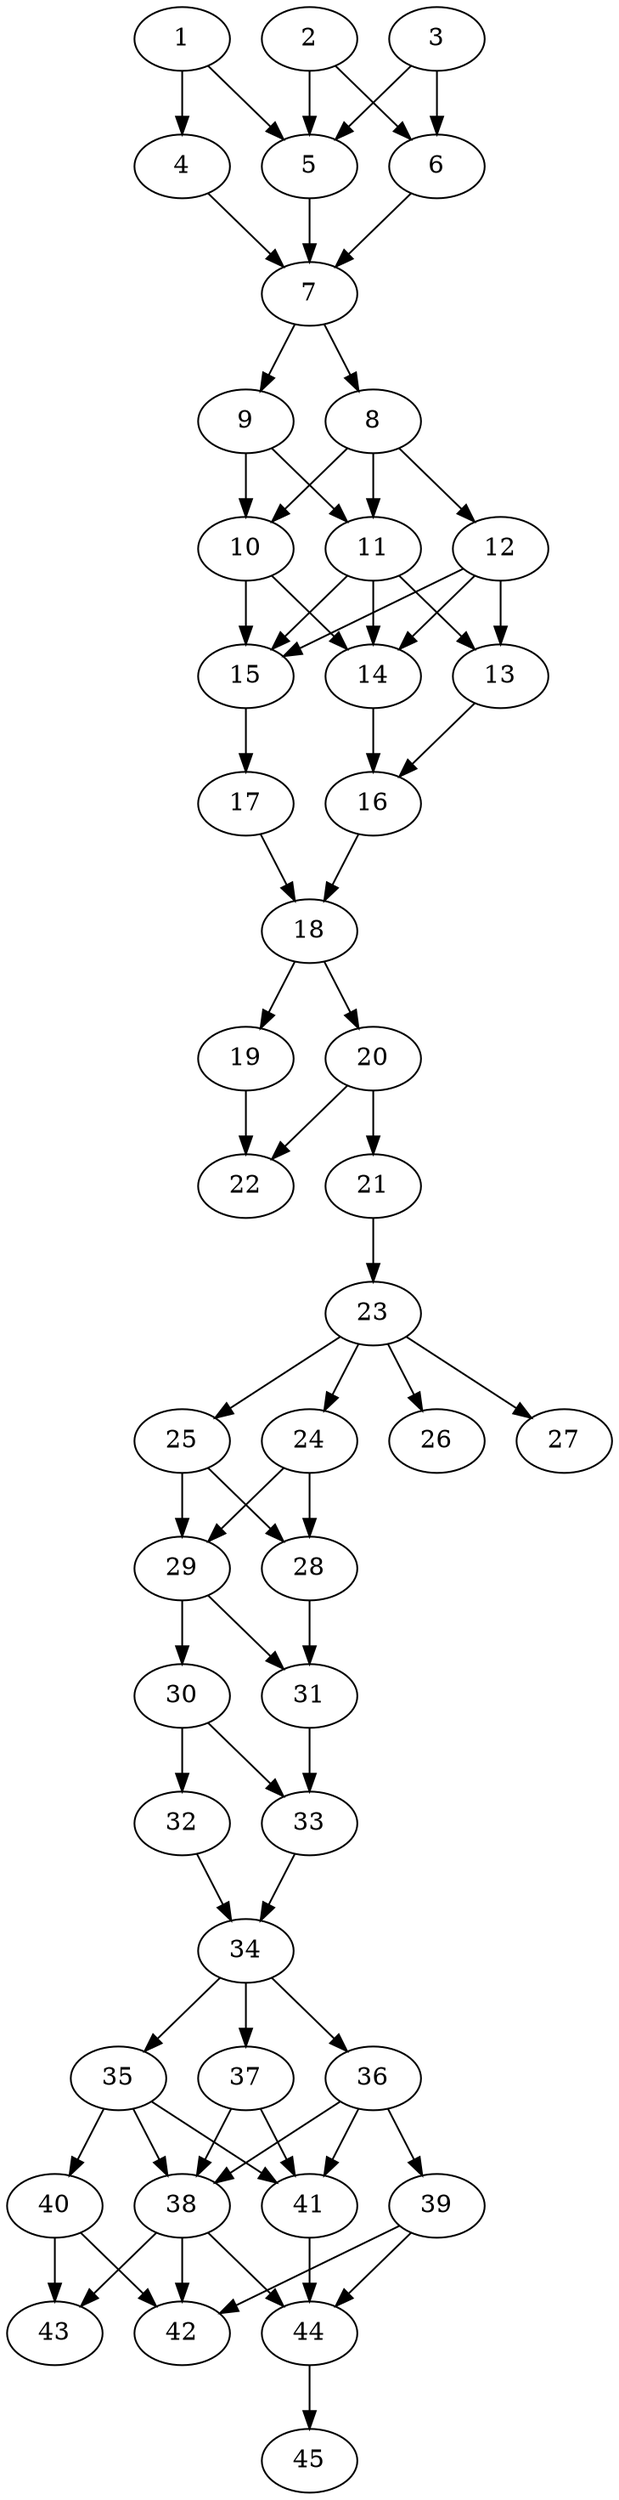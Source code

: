// DAG automatically generated by daggen at Thu Oct  3 14:07:24 2019
// ./daggen --dot -n 45 --ccr 0.4 --fat 0.3 --regular 0.5 --density 0.9 --mindata 5242880 --maxdata 52428800 
digraph G {
  1 [size="105349120", alpha="0.16", expect_size="42139648"] 
  1 -> 4 [size ="42139648"]
  1 -> 5 [size ="42139648"]
  2 [size="77998080", alpha="0.00", expect_size="31199232"] 
  2 -> 5 [size ="31199232"]
  2 -> 6 [size ="31199232"]
  3 [size="36139520", alpha="0.19", expect_size="14455808"] 
  3 -> 5 [size ="14455808"]
  3 -> 6 [size ="14455808"]
  4 [size="93900800", alpha="0.13", expect_size="37560320"] 
  4 -> 7 [size ="37560320"]
  5 [size="65743360", alpha="0.03", expect_size="26297344"] 
  5 -> 7 [size ="26297344"]
  6 [size="45340160", alpha="0.08", expect_size="18136064"] 
  6 -> 7 [size ="18136064"]
  7 [size="49850880", alpha="0.18", expect_size="19940352"] 
  7 -> 8 [size ="19940352"]
  7 -> 9 [size ="19940352"]
  8 [size="66664960", alpha="0.04", expect_size="26665984"] 
  8 -> 10 [size ="26665984"]
  8 -> 11 [size ="26665984"]
  8 -> 12 [size ="26665984"]
  9 [size="104394240", alpha="0.07", expect_size="41757696"] 
  9 -> 10 [size ="41757696"]
  9 -> 11 [size ="41757696"]
  10 [size="55610880", alpha="0.01", expect_size="22244352"] 
  10 -> 14 [size ="22244352"]
  10 -> 15 [size ="22244352"]
  11 [size="34324480", alpha="0.19", expect_size="13729792"] 
  11 -> 13 [size ="13729792"]
  11 -> 14 [size ="13729792"]
  11 -> 15 [size ="13729792"]
  12 [size="127756800", alpha="0.17", expect_size="51102720"] 
  12 -> 13 [size ="51102720"]
  12 -> 14 [size ="51102720"]
  12 -> 15 [size ="51102720"]
  13 [size="130572800", alpha="0.06", expect_size="52229120"] 
  13 -> 16 [size ="52229120"]
  14 [size="126530560", alpha="0.18", expect_size="50612224"] 
  14 -> 16 [size ="50612224"]
  15 [size="88166400", alpha="0.13", expect_size="35266560"] 
  15 -> 17 [size ="35266560"]
  16 [size="104791040", alpha="0.19", expect_size="41916416"] 
  16 -> 18 [size ="41916416"]
  17 [size="36262400", alpha="0.13", expect_size="14504960"] 
  17 -> 18 [size ="14504960"]
  18 [size="22453760", alpha="0.05", expect_size="8981504"] 
  18 -> 19 [size ="8981504"]
  18 -> 20 [size ="8981504"]
  19 [size="48222720", alpha="0.03", expect_size="19289088"] 
  19 -> 22 [size ="19289088"]
  20 [size="89638400", alpha="0.01", expect_size="35855360"] 
  20 -> 21 [size ="35855360"]
  20 -> 22 [size ="35855360"]
  21 [size="96458240", alpha="0.14", expect_size="38583296"] 
  21 -> 23 [size ="38583296"]
  22 [size="88998400", alpha="0.19", expect_size="35599360"] 
  23 [size="73510400", alpha="0.07", expect_size="29404160"] 
  23 -> 24 [size ="29404160"]
  23 -> 25 [size ="29404160"]
  23 -> 26 [size ="29404160"]
  23 -> 27 [size ="29404160"]
  24 [size="107233280", alpha="0.09", expect_size="42893312"] 
  24 -> 28 [size ="42893312"]
  24 -> 29 [size ="42893312"]
  25 [size="98298880", alpha="0.20", expect_size="39319552"] 
  25 -> 28 [size ="39319552"]
  25 -> 29 [size ="39319552"]
  26 [size="58792960", alpha="0.16", expect_size="23517184"] 
  27 [size="51819520", alpha="0.19", expect_size="20727808"] 
  28 [size="130498560", alpha="0.11", expect_size="52199424"] 
  28 -> 31 [size ="52199424"]
  29 [size="42222080", alpha="0.18", expect_size="16888832"] 
  29 -> 30 [size ="16888832"]
  29 -> 31 [size ="16888832"]
  30 [size="61056000", alpha="0.12", expect_size="24422400"] 
  30 -> 32 [size ="24422400"]
  30 -> 33 [size ="24422400"]
  31 [size="66580480", alpha="0.10", expect_size="26632192"] 
  31 -> 33 [size ="26632192"]
  32 [size="33075200", alpha="0.07", expect_size="13230080"] 
  32 -> 34 [size ="13230080"]
  33 [size="25428480", alpha="0.05", expect_size="10171392"] 
  33 -> 34 [size ="10171392"]
  34 [size="66675200", alpha="0.01", expect_size="26670080"] 
  34 -> 35 [size ="26670080"]
  34 -> 36 [size ="26670080"]
  34 -> 37 [size ="26670080"]
  35 [size="119641600", alpha="0.11", expect_size="47856640"] 
  35 -> 38 [size ="47856640"]
  35 -> 40 [size ="47856640"]
  35 -> 41 [size ="47856640"]
  36 [size="119004160", alpha="0.15", expect_size="47601664"] 
  36 -> 38 [size ="47601664"]
  36 -> 39 [size ="47601664"]
  36 -> 41 [size ="47601664"]
  37 [size="96995840", alpha="0.04", expect_size="38798336"] 
  37 -> 38 [size ="38798336"]
  37 -> 41 [size ="38798336"]
  38 [size="90360320", alpha="0.15", expect_size="36144128"] 
  38 -> 42 [size ="36144128"]
  38 -> 43 [size ="36144128"]
  38 -> 44 [size ="36144128"]
  39 [size="34695680", alpha="0.11", expect_size="13878272"] 
  39 -> 42 [size ="13878272"]
  39 -> 44 [size ="13878272"]
  40 [size="21288960", alpha="0.00", expect_size="8515584"] 
  40 -> 42 [size ="8515584"]
  40 -> 43 [size ="8515584"]
  41 [size="92646400", alpha="0.03", expect_size="37058560"] 
  41 -> 44 [size ="37058560"]
  42 [size="34050560", alpha="0.20", expect_size="13620224"] 
  43 [size="78123520", alpha="0.06", expect_size="31249408"] 
  44 [size="106401280", alpha="0.09", expect_size="42560512"] 
  44 -> 45 [size ="42560512"]
  45 [size="114344960", alpha="0.06", expect_size="45737984"] 
}
